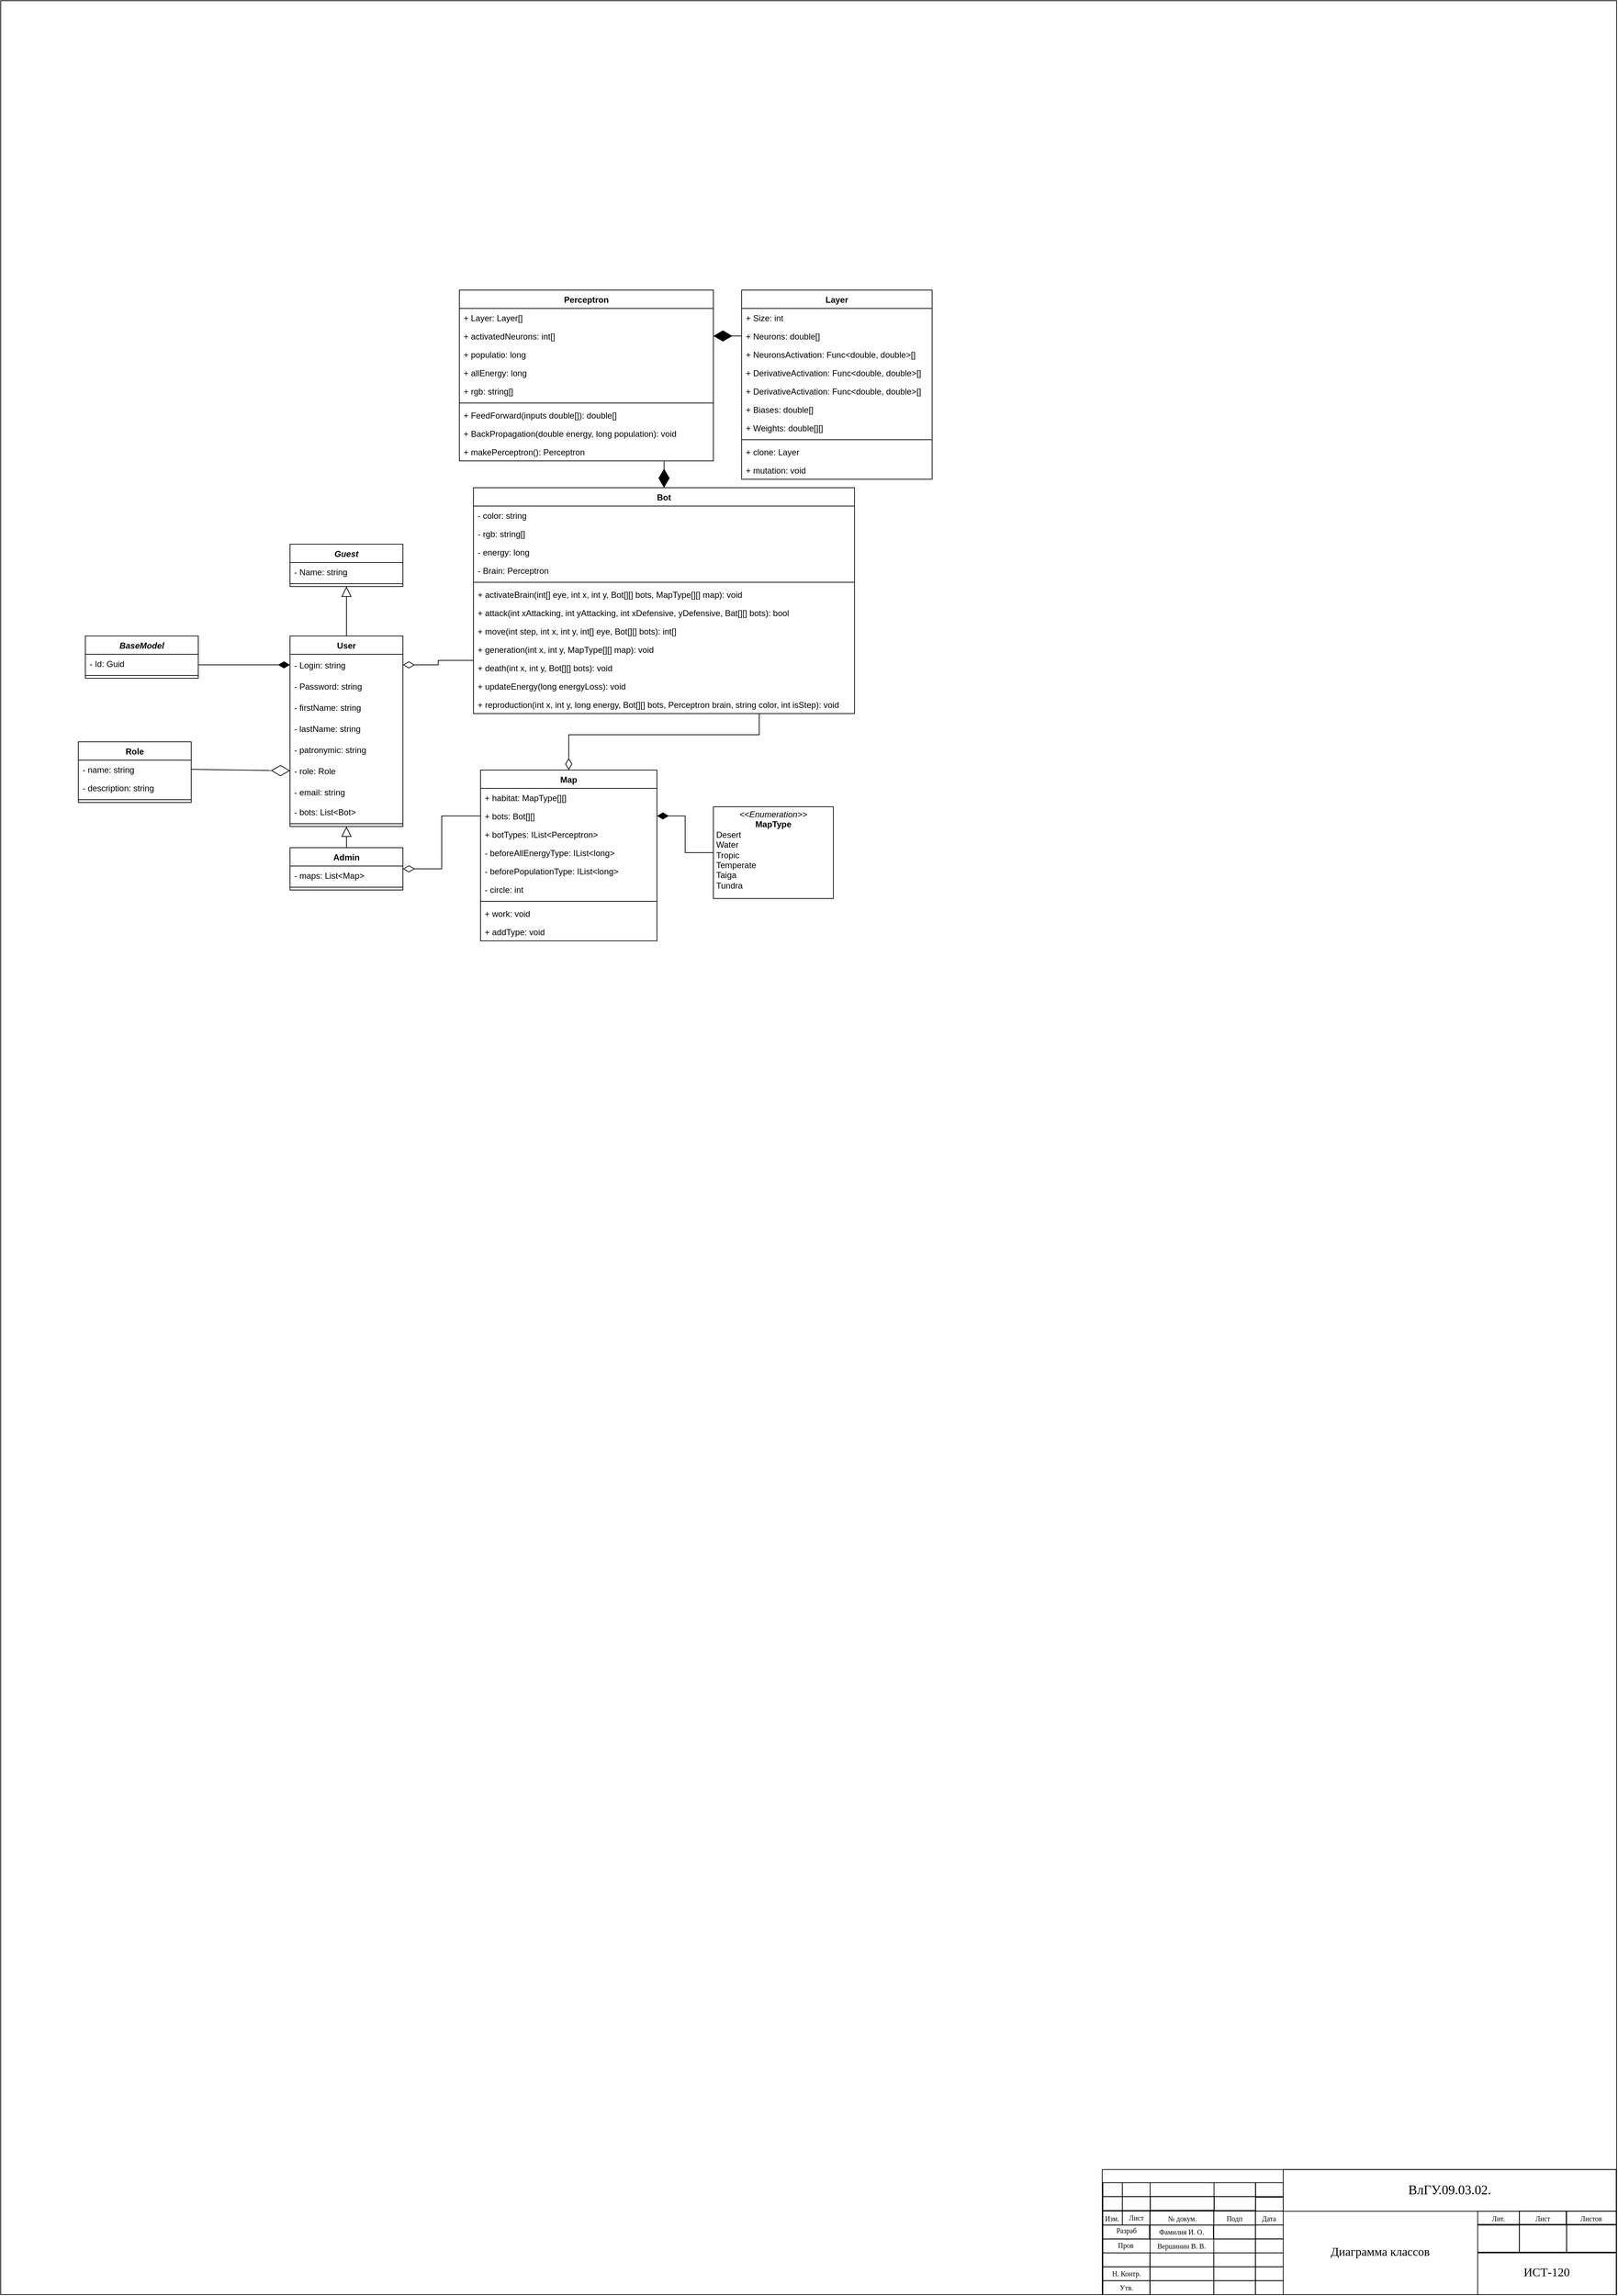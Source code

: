 <mxfile version="20.6.0" type="github">
  <diagram id="C5RBs43oDa-KdzZeNtuy" name="Page-1">
    <mxGraphModel dx="2078" dy="1042" grid="1" gridSize="10" guides="1" tooltips="1" connect="1" arrows="1" fold="1" page="1" pageScale="1" pageWidth="2339" pageHeight="3300" math="0" shadow="0">
      <root>
        <mxCell id="WIyWlLk6GJQsqaUBKTNV-0" />
        <mxCell id="WIyWlLk6GJQsqaUBKTNV-1" parent="WIyWlLk6GJQsqaUBKTNV-0" />
        <mxCell id="TKF7dKA5Q2aCV54tY_aQ-0" value="" style="group;movable=0;resizable=0;rotatable=0;deletable=0;editable=0;connectable=0;" parent="WIyWlLk6GJQsqaUBKTNV-1" vertex="1" connectable="0">
          <mxGeometry x="30" y="20" width="2290.006" height="3250.028" as="geometry" />
        </mxCell>
        <mxCell id="TKF7dKA5Q2aCV54tY_aQ-1" value="" style="rounded=0;whiteSpace=wrap;html=1;fillColor=none;movable=0;resizable=0;rotatable=0;deletable=0;editable=0;connectable=0;" parent="TKF7dKA5Q2aCV54tY_aQ-0" vertex="1">
          <mxGeometry width="2290" height="3250" as="geometry" />
        </mxCell>
        <mxCell id="TKF7dKA5Q2aCV54tY_aQ-2" value="" style="rounded=0;whiteSpace=wrap;html=1;fillColor=none;movable=1;resizable=1;rotatable=1;deletable=1;editable=1;connectable=1;" parent="TKF7dKA5Q2aCV54tY_aQ-0" vertex="1">
          <mxGeometry x="1561.11" y="3072.86" width="728.35" height="177.165" as="geometry" />
        </mxCell>
        <mxCell id="TKF7dKA5Q2aCV54tY_aQ-3" value="" style="rounded=0;whiteSpace=wrap;html=1;fillColor=none;movable=1;resizable=1;rotatable=1;deletable=1;editable=1;connectable=1;" parent="TKF7dKA5Q2aCV54tY_aQ-0" vertex="1">
          <mxGeometry x="1562.01" y="3111.16" width="27.559" height="19.685" as="geometry" />
        </mxCell>
        <mxCell id="TKF7dKA5Q2aCV54tY_aQ-4" value="" style="rounded=0;whiteSpace=wrap;html=1;fillColor=none;movable=1;resizable=1;rotatable=1;deletable=1;editable=1;connectable=1;" parent="TKF7dKA5Q2aCV54tY_aQ-0" vertex="1">
          <mxGeometry x="1562.0" y="3131.67" width="27.559" height="19.685" as="geometry" />
        </mxCell>
        <mxCell id="TKF7dKA5Q2aCV54tY_aQ-5" value="" style="rounded=0;whiteSpace=wrap;html=1;fillColor=none;movable=1;resizable=1;rotatable=1;deletable=1;editable=1;connectable=1;" parent="TKF7dKA5Q2aCV54tY_aQ-0" vertex="1">
          <mxGeometry x="1562.01" y="3091.47" width="27.559" height="19.685" as="geometry" />
        </mxCell>
        <mxCell id="TKF7dKA5Q2aCV54tY_aQ-6" value="" style="rounded=0;whiteSpace=wrap;html=1;fillColor=none;movable=1;resizable=1;rotatable=1;deletable=1;editable=1;connectable=1;" parent="TKF7dKA5Q2aCV54tY_aQ-0" vertex="1">
          <mxGeometry x="1589.57" y="3111.16" width="39.37" height="19.685" as="geometry" />
        </mxCell>
        <mxCell id="TKF7dKA5Q2aCV54tY_aQ-7" value="" style="rounded=0;whiteSpace=wrap;html=1;fillColor=none;movable=1;resizable=1;rotatable=1;deletable=1;editable=1;connectable=1;" parent="TKF7dKA5Q2aCV54tY_aQ-0" vertex="1">
          <mxGeometry x="1589.56" y="3131.67" width="39.37" height="19.685" as="geometry" />
        </mxCell>
        <mxCell id="TKF7dKA5Q2aCV54tY_aQ-8" value="" style="rounded=0;whiteSpace=wrap;html=1;fillColor=none;movable=1;resizable=1;rotatable=1;deletable=1;editable=1;connectable=1;" parent="TKF7dKA5Q2aCV54tY_aQ-0" vertex="1">
          <mxGeometry x="1589.57" y="3091.47" width="39.37" height="19.685" as="geometry" />
        </mxCell>
        <mxCell id="TKF7dKA5Q2aCV54tY_aQ-9" value="" style="rounded=0;whiteSpace=wrap;html=1;fillColor=none;movable=1;resizable=1;rotatable=1;deletable=1;editable=1;connectable=1;" parent="TKF7dKA5Q2aCV54tY_aQ-0" vertex="1">
          <mxGeometry x="1628.94" y="3111.16" width="90.551" height="19.685" as="geometry" />
        </mxCell>
        <mxCell id="TKF7dKA5Q2aCV54tY_aQ-10" value="" style="rounded=0;whiteSpace=wrap;html=1;fillColor=none;movable=1;resizable=1;rotatable=1;deletable=1;editable=1;connectable=1;" parent="TKF7dKA5Q2aCV54tY_aQ-0" vertex="1">
          <mxGeometry x="1629.28" y="3110.94" width="90.551" height="19.685" as="geometry" />
        </mxCell>
        <mxCell id="TKF7dKA5Q2aCV54tY_aQ-11" value="" style="rounded=0;whiteSpace=wrap;html=1;fillColor=none;movable=1;resizable=1;rotatable=1;deletable=1;editable=1;connectable=1;" parent="TKF7dKA5Q2aCV54tY_aQ-0" vertex="1">
          <mxGeometry x="1628.94" y="3091.47" width="90.551" height="19.685" as="geometry" />
        </mxCell>
        <mxCell id="TKF7dKA5Q2aCV54tY_aQ-12" value="" style="rounded=0;whiteSpace=wrap;html=1;fillColor=none;movable=1;resizable=1;rotatable=1;deletable=1;editable=1;connectable=1;" parent="TKF7dKA5Q2aCV54tY_aQ-0" vertex="1">
          <mxGeometry x="1719.49" y="3111.16" width="59.055" height="19.685" as="geometry" />
        </mxCell>
        <mxCell id="TKF7dKA5Q2aCV54tY_aQ-13" value="" style="rounded=0;whiteSpace=wrap;html=1;fillColor=none;movable=1;resizable=1;rotatable=1;deletable=1;editable=1;connectable=1;" parent="TKF7dKA5Q2aCV54tY_aQ-0" vertex="1">
          <mxGeometry x="1719.14" y="3131.67" width="59.055" height="19.685" as="geometry" />
        </mxCell>
        <mxCell id="TKF7dKA5Q2aCV54tY_aQ-14" value="" style="rounded=0;whiteSpace=wrap;html=1;fillColor=none;movable=1;resizable=1;rotatable=1;deletable=1;editable=1;connectable=1;" parent="TKF7dKA5Q2aCV54tY_aQ-0" vertex="1">
          <mxGeometry x="1719.49" y="3091.47" width="59.055" height="19.685" as="geometry" />
        </mxCell>
        <mxCell id="TKF7dKA5Q2aCV54tY_aQ-15" value="" style="rounded=0;whiteSpace=wrap;html=1;fillColor=none;movable=1;resizable=1;rotatable=1;deletable=1;editable=1;connectable=1;" parent="TKF7dKA5Q2aCV54tY_aQ-0" vertex="1">
          <mxGeometry x="1778.21" y="3112" width="39.37" height="19.685" as="geometry" />
        </mxCell>
        <mxCell id="TKF7dKA5Q2aCV54tY_aQ-16" value="" style="rounded=0;whiteSpace=wrap;html=1;fillColor=none;movable=1;resizable=1;rotatable=1;deletable=1;editable=1;connectable=1;" parent="TKF7dKA5Q2aCV54tY_aQ-0" vertex="1">
          <mxGeometry x="1778.2" y="3131.67" width="39.37" height="19.685" as="geometry" />
        </mxCell>
        <mxCell id="TKF7dKA5Q2aCV54tY_aQ-17" value="" style="rounded=0;whiteSpace=wrap;html=1;fillColor=none;movable=1;resizable=1;rotatable=1;deletable=1;editable=1;connectable=1;" parent="TKF7dKA5Q2aCV54tY_aQ-0" vertex="1">
          <mxGeometry x="1778.19" y="3091.47" width="39.37" height="19.685" as="geometry" />
        </mxCell>
        <mxCell id="TKF7dKA5Q2aCV54tY_aQ-18" value="" style="rounded=0;whiteSpace=wrap;html=1;fillColor=none;movable=1;resizable=1;rotatable=1;deletable=1;editable=1;connectable=1;" parent="TKF7dKA5Q2aCV54tY_aQ-0" vertex="1">
          <mxGeometry x="1817.56" y="3072.86" width="472.43" height="59.055" as="geometry" />
        </mxCell>
        <mxCell id="TKF7dKA5Q2aCV54tY_aQ-19" value="Изм." style="text;html=1;strokeColor=none;fillColor=none;align=center;verticalAlign=middle;whiteSpace=wrap;rounded=0;fontFamily=Times New Roman;fontSize=10;movable=1;resizable=1;rotatable=1;deletable=1;editable=1;connectable=1;" parent="TKF7dKA5Q2aCV54tY_aQ-0" vertex="1">
          <mxGeometry x="1561.11" y="3131.66" width="27.559" height="19.685" as="geometry" />
        </mxCell>
        <mxCell id="TKF7dKA5Q2aCV54tY_aQ-20" value="Лист" style="text;html=1;strokeColor=none;fillColor=none;align=center;verticalAlign=middle;whiteSpace=wrap;rounded=0;fontFamily=Times New Roman;fontSize=10;movable=1;resizable=1;rotatable=1;deletable=1;editable=1;connectable=1;" parent="TKF7dKA5Q2aCV54tY_aQ-0" vertex="1">
          <mxGeometry x="1589.91" y="3130.85" width="39.37" height="19.685" as="geometry" />
        </mxCell>
        <mxCell id="TKF7dKA5Q2aCV54tY_aQ-21" value="№ докум." style="text;html=1;strokeColor=none;fillColor=none;align=center;verticalAlign=middle;whiteSpace=wrap;rounded=0;fontFamily=Times New Roman;fontSize=10;movable=1;resizable=1;rotatable=1;deletable=1;editable=1;connectable=1;" parent="TKF7dKA5Q2aCV54tY_aQ-0" vertex="1">
          <mxGeometry x="1629.28" y="3131.66" width="90.551" height="19.68" as="geometry" />
        </mxCell>
        <mxCell id="TKF7dKA5Q2aCV54tY_aQ-22" value="Подп" style="text;html=1;strokeColor=none;fillColor=none;align=center;verticalAlign=middle;whiteSpace=wrap;rounded=0;fontFamily=Times New Roman;fontSize=10;movable=1;resizable=1;rotatable=1;deletable=1;editable=1;connectable=1;" parent="TKF7dKA5Q2aCV54tY_aQ-0" vertex="1">
          <mxGeometry x="1718.59" y="3131.93" width="59.055" height="19.68" as="geometry" />
        </mxCell>
        <mxCell id="TKF7dKA5Q2aCV54tY_aQ-23" value="Дата" style="text;html=1;strokeColor=none;fillColor=none;align=center;verticalAlign=middle;whiteSpace=wrap;rounded=0;fontFamily=Times New Roman;fontSize=10;movable=1;resizable=1;rotatable=1;deletable=1;editable=1;connectable=1;" parent="TKF7dKA5Q2aCV54tY_aQ-0" vertex="1">
          <mxGeometry x="1778.19" y="3131.93" width="39.37" height="19.685" as="geometry" />
        </mxCell>
        <mxCell id="TKF7dKA5Q2aCV54tY_aQ-24" value="" style="rounded=0;whiteSpace=wrap;html=1;fillColor=none;movable=1;resizable=1;rotatable=1;deletable=1;editable=1;connectable=1;" parent="TKF7dKA5Q2aCV54tY_aQ-0" vertex="1">
          <mxGeometry x="1562" y="3151.6" width="66.929" height="19.68" as="geometry" />
        </mxCell>
        <mxCell id="TKF7dKA5Q2aCV54tY_aQ-25" value="" style="rounded=0;whiteSpace=wrap;html=1;fillColor=none;movable=1;resizable=1;rotatable=1;deletable=1;editable=1;connectable=1;" parent="TKF7dKA5Q2aCV54tY_aQ-0" vertex="1">
          <mxGeometry x="1562" y="3171.28" width="66.929" height="19.68" as="geometry" />
        </mxCell>
        <mxCell id="TKF7dKA5Q2aCV54tY_aQ-26" value="" style="rounded=0;whiteSpace=wrap;html=1;fillColor=none;movable=1;resizable=1;rotatable=1;deletable=1;editable=1;connectable=1;" parent="TKF7dKA5Q2aCV54tY_aQ-0" vertex="1">
          <mxGeometry x="1562" y="3190.96" width="66.929" height="19.68" as="geometry" />
        </mxCell>
        <mxCell id="TKF7dKA5Q2aCV54tY_aQ-27" value="" style="rounded=0;whiteSpace=wrap;html=1;fillColor=none;movable=1;resizable=1;rotatable=1;deletable=1;editable=1;connectable=1;" parent="TKF7dKA5Q2aCV54tY_aQ-0" vertex="1">
          <mxGeometry x="1562" y="3210.64" width="66.929" height="19.68" as="geometry" />
        </mxCell>
        <mxCell id="TKF7dKA5Q2aCV54tY_aQ-28" value="" style="rounded=0;whiteSpace=wrap;html=1;fillColor=none;movable=1;resizable=1;rotatable=1;deletable=1;editable=1;connectable=1;" parent="TKF7dKA5Q2aCV54tY_aQ-0" vertex="1">
          <mxGeometry x="1562" y="3230.32" width="66.929" height="19.68" as="geometry" />
        </mxCell>
        <mxCell id="TKF7dKA5Q2aCV54tY_aQ-29" value="" style="rounded=0;whiteSpace=wrap;html=1;fillColor=none;movable=1;resizable=1;rotatable=1;deletable=1;editable=1;connectable=1;" parent="TKF7dKA5Q2aCV54tY_aQ-0" vertex="1">
          <mxGeometry x="1628.6" y="3131.67" width="90.551" height="19.68" as="geometry" />
        </mxCell>
        <mxCell id="TKF7dKA5Q2aCV54tY_aQ-30" value="" style="rounded=0;whiteSpace=wrap;html=1;fillColor=none;movable=1;resizable=1;rotatable=1;deletable=1;editable=1;connectable=1;" parent="TKF7dKA5Q2aCV54tY_aQ-0" vertex="1">
          <mxGeometry x="1628.59" y="3190.96" width="90.551" height="19.68" as="geometry" />
        </mxCell>
        <mxCell id="TKF7dKA5Q2aCV54tY_aQ-31" value="" style="rounded=0;whiteSpace=wrap;html=1;fillColor=none;movable=1;resizable=1;rotatable=1;deletable=1;editable=1;connectable=1;" parent="TKF7dKA5Q2aCV54tY_aQ-0" vertex="1">
          <mxGeometry x="1628.59" y="3210.64" width="90.551" height="19.68" as="geometry" />
        </mxCell>
        <mxCell id="TKF7dKA5Q2aCV54tY_aQ-32" value="" style="rounded=0;whiteSpace=wrap;html=1;fillColor=none;movable=1;resizable=1;rotatable=1;deletable=1;editable=1;connectable=1;" parent="TKF7dKA5Q2aCV54tY_aQ-0" vertex="1">
          <mxGeometry x="1628.59" y="3230.32" width="90.551" height="19.68" as="geometry" />
        </mxCell>
        <mxCell id="TKF7dKA5Q2aCV54tY_aQ-33" value="" style="rounded=0;whiteSpace=wrap;html=1;fillColor=none;movable=1;resizable=1;rotatable=1;deletable=1;editable=1;connectable=1;" parent="TKF7dKA5Q2aCV54tY_aQ-0" vertex="1">
          <mxGeometry x="1719.15" y="3151.61" width="59.055" height="19.68" as="geometry" />
        </mxCell>
        <mxCell id="TKF7dKA5Q2aCV54tY_aQ-34" value="" style="rounded=0;whiteSpace=wrap;html=1;fillColor=none;movable=1;resizable=1;rotatable=1;deletable=1;editable=1;connectable=1;" parent="TKF7dKA5Q2aCV54tY_aQ-0" vertex="1">
          <mxGeometry x="1719.14" y="3171.28" width="59.055" height="19.68" as="geometry" />
        </mxCell>
        <mxCell id="TKF7dKA5Q2aCV54tY_aQ-35" value="" style="rounded=0;whiteSpace=wrap;html=1;fillColor=none;movable=1;resizable=1;rotatable=1;deletable=1;editable=1;connectable=1;" parent="TKF7dKA5Q2aCV54tY_aQ-0" vertex="1">
          <mxGeometry x="1719.14" y="3190.96" width="59.055" height="19.68" as="geometry" />
        </mxCell>
        <mxCell id="TKF7dKA5Q2aCV54tY_aQ-36" value="" style="rounded=0;whiteSpace=wrap;html=1;fillColor=none;movable=1;resizable=1;rotatable=1;deletable=1;editable=1;connectable=1;" parent="TKF7dKA5Q2aCV54tY_aQ-0" vertex="1">
          <mxGeometry x="1719.14" y="3210.64" width="59.055" height="19.68" as="geometry" />
        </mxCell>
        <mxCell id="TKF7dKA5Q2aCV54tY_aQ-37" value="" style="rounded=0;whiteSpace=wrap;html=1;fillColor=none;movable=1;resizable=1;rotatable=1;deletable=1;editable=1;connectable=1;" parent="TKF7dKA5Q2aCV54tY_aQ-0" vertex="1">
          <mxGeometry x="1719.14" y="3230.32" width="59.055" height="19.68" as="geometry" />
        </mxCell>
        <mxCell id="TKF7dKA5Q2aCV54tY_aQ-38" value="" style="rounded=0;whiteSpace=wrap;html=1;fillColor=none;movable=1;resizable=1;rotatable=1;deletable=1;editable=1;connectable=1;" parent="TKF7dKA5Q2aCV54tY_aQ-0" vertex="1">
          <mxGeometry x="1778.19" y="3151.35" width="39.37" height="19.68" as="geometry" />
        </mxCell>
        <mxCell id="TKF7dKA5Q2aCV54tY_aQ-39" value="" style="rounded=0;whiteSpace=wrap;html=1;fillColor=none;movable=1;resizable=1;rotatable=1;deletable=1;editable=1;connectable=1;" parent="TKF7dKA5Q2aCV54tY_aQ-0" vertex="1">
          <mxGeometry x="1778.2" y="3171.28" width="39.37" height="19.68" as="geometry" />
        </mxCell>
        <mxCell id="TKF7dKA5Q2aCV54tY_aQ-40" value="" style="rounded=0;whiteSpace=wrap;html=1;fillColor=none;movable=1;resizable=1;rotatable=1;deletable=1;editable=1;connectable=1;" parent="TKF7dKA5Q2aCV54tY_aQ-0" vertex="1">
          <mxGeometry x="1778.2" y="3190.96" width="39.37" height="19.68" as="geometry" />
        </mxCell>
        <mxCell id="TKF7dKA5Q2aCV54tY_aQ-41" value="" style="rounded=0;whiteSpace=wrap;html=1;fillColor=none;movable=1;resizable=1;rotatable=1;deletable=1;editable=1;connectable=1;" parent="TKF7dKA5Q2aCV54tY_aQ-0" vertex="1">
          <mxGeometry x="1778.2" y="3210.64" width="39.37" height="19.68" as="geometry" />
        </mxCell>
        <mxCell id="TKF7dKA5Q2aCV54tY_aQ-42" value="" style="rounded=0;whiteSpace=wrap;html=1;fillColor=none;movable=1;resizable=1;rotatable=1;deletable=1;editable=1;connectable=1;" parent="TKF7dKA5Q2aCV54tY_aQ-0" vertex="1">
          <mxGeometry x="1778.2" y="3230.32" width="39.37" height="19.68" as="geometry" />
        </mxCell>
        <mxCell id="TKF7dKA5Q2aCV54tY_aQ-43" value="" style="rounded=0;whiteSpace=wrap;html=1;fontFamily=Times New Roman;fontSize=10;fillColor=none;movable=1;resizable=1;rotatable=1;deletable=1;editable=1;connectable=1;" parent="TKF7dKA5Q2aCV54tY_aQ-0" vertex="1">
          <mxGeometry x="2218.59" y="3131.68" width="70.866" height="19.685" as="geometry" />
        </mxCell>
        <mxCell id="TKF7dKA5Q2aCV54tY_aQ-44" value="" style="rounded=0;whiteSpace=wrap;html=1;fontFamily=Times New Roman;fontSize=10;fillColor=none;movable=1;resizable=1;rotatable=1;deletable=1;editable=1;connectable=1;" parent="TKF7dKA5Q2aCV54tY_aQ-0" vertex="1">
          <mxGeometry x="2219.14" y="3150.53" width="70.866" height="39.37" as="geometry" />
        </mxCell>
        <mxCell id="TKF7dKA5Q2aCV54tY_aQ-45" value="" style="rounded=0;whiteSpace=wrap;html=1;fontFamily=Times New Roman;fontSize=10;fillColor=none;movable=1;resizable=1;rotatable=1;deletable=1;editable=1;connectable=1;" parent="TKF7dKA5Q2aCV54tY_aQ-0" vertex="1">
          <mxGeometry x="2152.23" y="3131.68" width="66.929" height="19.685" as="geometry" />
        </mxCell>
        <mxCell id="TKF7dKA5Q2aCV54tY_aQ-46" value="" style="rounded=0;whiteSpace=wrap;html=1;fontFamily=Times New Roman;fontSize=10;fillColor=none;movable=1;resizable=1;rotatable=1;deletable=1;editable=1;connectable=1;" parent="TKF7dKA5Q2aCV54tY_aQ-0" vertex="1">
          <mxGeometry x="2152.21" y="3150.53" width="66.929" height="39.37" as="geometry" />
        </mxCell>
        <mxCell id="TKF7dKA5Q2aCV54tY_aQ-47" value="" style="rounded=0;whiteSpace=wrap;html=1;fontFamily=Times New Roman;fontSize=10;fillColor=none;movable=1;resizable=1;rotatable=1;deletable=1;editable=1;connectable=1;" parent="TKF7dKA5Q2aCV54tY_aQ-0" vertex="1">
          <mxGeometry x="2093.18" y="3131.92" width="59.055" height="19.685" as="geometry" />
        </mxCell>
        <mxCell id="TKF7dKA5Q2aCV54tY_aQ-48" value="" style="rounded=0;whiteSpace=wrap;html=1;fontFamily=Times New Roman;fontSize=10;fillColor=none;movable=1;resizable=1;rotatable=1;deletable=1;editable=1;connectable=1;" parent="TKF7dKA5Q2aCV54tY_aQ-0" vertex="1">
          <mxGeometry x="2093.16" y="3150.53" width="59.05" height="39.37" as="geometry" />
        </mxCell>
        <mxCell id="TKF7dKA5Q2aCV54tY_aQ-49" value="" style="rounded=0;whiteSpace=wrap;html=1;fontFamily=Times New Roman;fontSize=10;fillColor=none;movable=1;resizable=1;rotatable=1;deletable=1;editable=1;connectable=1;" parent="TKF7dKA5Q2aCV54tY_aQ-0" vertex="1">
          <mxGeometry x="2093.14" y="3190.97" width="196.85" height="59.055" as="geometry" />
        </mxCell>
        <mxCell id="TKF7dKA5Q2aCV54tY_aQ-50" value="Разраб" style="text;html=1;strokeColor=none;fillColor=none;align=center;verticalAlign=middle;whiteSpace=wrap;rounded=0;fontFamily=Times New Roman;fontSize=10;movable=1;resizable=1;rotatable=1;deletable=1;editable=1;connectable=1;" parent="TKF7dKA5Q2aCV54tY_aQ-0" vertex="1">
          <mxGeometry x="1562.35" y="3149.47" width="66.929" height="19.68" as="geometry" />
        </mxCell>
        <mxCell id="TKF7dKA5Q2aCV54tY_aQ-51" value="Пров" style="text;html=1;strokeColor=none;fillColor=none;align=center;verticalAlign=middle;whiteSpace=wrap;rounded=0;fontFamily=Times New Roman;fontSize=10;movable=1;resizable=1;rotatable=1;deletable=1;editable=1;connectable=1;" parent="TKF7dKA5Q2aCV54tY_aQ-0" vertex="1">
          <mxGeometry x="1561.107" y="3170.217" width="66.929" height="19.68" as="geometry" />
        </mxCell>
        <mxCell id="TKF7dKA5Q2aCV54tY_aQ-52" value="Н. Контр." style="text;html=1;strokeColor=none;fillColor=none;align=center;verticalAlign=middle;whiteSpace=wrap;rounded=0;fontFamily=Times New Roman;fontSize=10;movable=1;resizable=1;rotatable=1;deletable=1;editable=1;connectable=1;" parent="TKF7dKA5Q2aCV54tY_aQ-0" vertex="1">
          <mxGeometry x="1562.001" y="3210.641" width="66.929" height="19.68" as="geometry" />
        </mxCell>
        <mxCell id="TKF7dKA5Q2aCV54tY_aQ-53" value="Утв." style="text;html=1;strokeColor=none;fillColor=none;align=center;verticalAlign=middle;whiteSpace=wrap;rounded=0;fontFamily=Times New Roman;fontSize=10;movable=1;resizable=1;rotatable=1;deletable=1;editable=1;connectable=1;" parent="TKF7dKA5Q2aCV54tY_aQ-0" vertex="1">
          <mxGeometry x="1562.008" y="3230.348" width="66.929" height="19.68" as="geometry" />
        </mxCell>
        <mxCell id="TKF7dKA5Q2aCV54tY_aQ-54" value="Лит." style="text;html=1;strokeColor=none;fillColor=none;align=center;verticalAlign=middle;whiteSpace=wrap;rounded=0;fontFamily=Times New Roman;fontSize=10;movable=1;resizable=1;rotatable=1;deletable=1;editable=1;connectable=1;" parent="TKF7dKA5Q2aCV54tY_aQ-0" vertex="1">
          <mxGeometry x="2093.18" y="3131.93" width="59.055" height="19.68" as="geometry" />
        </mxCell>
        <mxCell id="TKF7dKA5Q2aCV54tY_aQ-55" value="Лист" style="text;html=1;strokeColor=none;fillColor=none;align=center;verticalAlign=middle;whiteSpace=wrap;rounded=0;fontFamily=Times New Roman;fontSize=10;movable=1;resizable=1;rotatable=1;deletable=1;editable=1;connectable=1;" parent="TKF7dKA5Q2aCV54tY_aQ-0" vertex="1">
          <mxGeometry x="2152.232" y="3131.682" width="66.929" height="19.68" as="geometry" />
        </mxCell>
        <mxCell id="TKF7dKA5Q2aCV54tY_aQ-56" value="Листов" style="text;html=1;strokeColor=none;fillColor=none;align=center;verticalAlign=middle;whiteSpace=wrap;rounded=0;fontFamily=Times New Roman;fontSize=10;movable=1;resizable=1;rotatable=1;deletable=1;editable=1;connectable=1;" parent="TKF7dKA5Q2aCV54tY_aQ-0" vertex="1">
          <mxGeometry x="2219.16" y="3131.68" width="69.75" height="19.68" as="geometry" />
        </mxCell>
        <mxCell id="TKF7dKA5Q2aCV54tY_aQ-57" value="" style="rounded=0;whiteSpace=wrap;html=1;fillColor=none;movable=1;resizable=1;rotatable=1;deletable=1;editable=1;connectable=1;" parent="TKF7dKA5Q2aCV54tY_aQ-0" vertex="1">
          <mxGeometry x="1628.04" y="3151.61" width="90.551" height="19.685" as="geometry" />
        </mxCell>
        <mxCell id="TKF7dKA5Q2aCV54tY_aQ-58" value="Вершинин В. В." style="text;html=1;strokeColor=none;fillColor=none;align=center;verticalAlign=middle;whiteSpace=wrap;rounded=0;fontFamily=Times New Roman;fontSize=10;movable=1;resizable=1;rotatable=1;deletable=1;editable=1;connectable=1;" parent="TKF7dKA5Q2aCV54tY_aQ-0" vertex="1">
          <mxGeometry x="1629.28" y="3171.03" width="88.74" height="19.68" as="geometry" />
        </mxCell>
        <mxCell id="TKF7dKA5Q2aCV54tY_aQ-59" value="Фамилия И. О." style="text;html=1;strokeColor=none;fillColor=none;align=center;verticalAlign=middle;whiteSpace=wrap;rounded=0;fontFamily=Times New Roman;fontSize=10;movable=1;resizable=1;rotatable=1;deletable=1;editable=1;connectable=1;" parent="TKF7dKA5Q2aCV54tY_aQ-0" vertex="1">
          <mxGeometry x="1628.597" y="3151.337" width="88.74" height="19.68" as="geometry" />
        </mxCell>
        <mxCell id="TKF7dKA5Q2aCV54tY_aQ-60" value="&lt;span style=&quot;font-size: 14.0pt ; line-height: 150% ; font-family: &amp;quot;times new roman&amp;quot; , serif&quot;&gt;ВлГУ.09.03.02.&lt;/span&gt;" style="text;html=1;strokeColor=none;fillColor=none;align=center;verticalAlign=middle;whiteSpace=wrap;rounded=0;fontFamily=Times New Roman;fontSize=10;movable=1;resizable=1;rotatable=1;deletable=1;editable=1;connectable=1;" parent="TKF7dKA5Q2aCV54tY_aQ-0" vertex="1">
          <mxGeometry x="1817.56" y="3072.86" width="471.33" height="56.74" as="geometry" />
        </mxCell>
        <mxCell id="TKF7dKA5Q2aCV54tY_aQ-61" value="&lt;font style=&quot;font-size: 17px;&quot;&gt;ИСТ-120&lt;/font&gt;" style="text;html=1;strokeColor=none;fillColor=none;align=center;verticalAlign=middle;whiteSpace=wrap;rounded=0;fontFamily=Times New Roman;fontSize=10;movable=1;resizable=1;rotatable=1;deletable=1;editable=1;connectable=1;" parent="TKF7dKA5Q2aCV54tY_aQ-0" vertex="1">
          <mxGeometry x="2093.18" y="3189.9" width="195.71" height="57.81" as="geometry" />
        </mxCell>
        <mxCell id="TKF7dKA5Q2aCV54tY_aQ-62" value="&lt;font style=&quot;font-size: 17px&quot;&gt;Диаграмма классов&lt;br&gt;&lt;/font&gt;" style="text;html=1;strokeColor=none;fillColor=none;align=center;verticalAlign=middle;whiteSpace=wrap;rounded=0;fontFamily=Times New Roman;fontSize=10;movable=1;resizable=1;rotatable=1;deletable=1;editable=1;connectable=1;" parent="TKF7dKA5Q2aCV54tY_aQ-0" vertex="1">
          <mxGeometry x="1817.58" y="3131.93" width="274.46" height="116.09" as="geometry" />
        </mxCell>
        <mxCell id="j6F3KSqjQ4Auw0hY_51Z-14" value="Admin" style="swimlane;fontStyle=1;align=center;verticalAlign=top;childLayout=stackLayout;horizontal=1;startSize=26;horizontalStack=0;resizeParent=1;resizeParentMax=0;resizeLast=0;collapsible=1;marginBottom=0;" parent="TKF7dKA5Q2aCV54tY_aQ-0" vertex="1">
          <mxGeometry x="410" y="1200" width="160" height="60" as="geometry">
            <mxRectangle x="402" y="120" width="100" height="30" as="alternateBounds" />
          </mxGeometry>
        </mxCell>
        <mxCell id="j6F3KSqjQ4Auw0hY_51Z-15" value="- maps: List&lt;Map&gt;" style="text;strokeColor=none;fillColor=none;align=left;verticalAlign=top;spacingLeft=4;spacingRight=4;overflow=hidden;rotatable=0;points=[[0,0.5],[1,0.5]];portConstraint=eastwest;" parent="j6F3KSqjQ4Auw0hY_51Z-14" vertex="1">
          <mxGeometry y="26" width="160" height="26" as="geometry" />
        </mxCell>
        <mxCell id="j6F3KSqjQ4Auw0hY_51Z-16" value="" style="line;strokeWidth=1;fillColor=none;align=left;verticalAlign=middle;spacingTop=-1;spacingLeft=3;spacingRight=3;rotatable=0;labelPosition=right;points=[];portConstraint=eastwest;strokeColor=inherit;" parent="j6F3KSqjQ4Auw0hY_51Z-14" vertex="1">
          <mxGeometry y="52" width="160" height="8" as="geometry" />
        </mxCell>
        <mxCell id="j6F3KSqjQ4Auw0hY_51Z-4" value="User" style="swimlane;fontStyle=1;align=center;verticalAlign=top;childLayout=stackLayout;horizontal=1;startSize=26;horizontalStack=0;resizeParent=1;resizeParentMax=0;resizeLast=0;collapsible=1;marginBottom=0;" parent="TKF7dKA5Q2aCV54tY_aQ-0" vertex="1">
          <mxGeometry x="410" y="900" width="160" height="270" as="geometry">
            <mxRectangle x="50" y="130" width="70" height="30" as="alternateBounds" />
          </mxGeometry>
        </mxCell>
        <mxCell id="F6LW-deDjuDnoKEExlji-11" value="- Login: string" style="text;strokeColor=none;fillColor=none;align=left;verticalAlign=middle;spacingLeft=4;spacingRight=4;overflow=hidden;points=[[0,0.5],[1,0.5]];portConstraint=eastwest;rotatable=0;" parent="j6F3KSqjQ4Auw0hY_51Z-4" vertex="1">
          <mxGeometry y="26" width="160" height="30" as="geometry" />
        </mxCell>
        <mxCell id="F6LW-deDjuDnoKEExlji-305" value="- Password: string" style="text;strokeColor=none;fillColor=none;align=left;verticalAlign=middle;spacingLeft=4;spacingRight=4;overflow=hidden;points=[[0,0.5],[1,0.5]];portConstraint=eastwest;rotatable=0;" parent="j6F3KSqjQ4Auw0hY_51Z-4" vertex="1">
          <mxGeometry y="56" width="160" height="30" as="geometry" />
        </mxCell>
        <mxCell id="szGEq1CL212N2JRMrkvi-5" value="- firstName: string" style="text;strokeColor=none;fillColor=none;align=left;verticalAlign=middle;spacingLeft=4;spacingRight=4;overflow=hidden;points=[[0,0.5],[1,0.5]];portConstraint=eastwest;rotatable=0;" vertex="1" parent="j6F3KSqjQ4Auw0hY_51Z-4">
          <mxGeometry y="86" width="160" height="30" as="geometry" />
        </mxCell>
        <mxCell id="szGEq1CL212N2JRMrkvi-4" value="- lastName: string" style="text;strokeColor=none;fillColor=none;align=left;verticalAlign=middle;spacingLeft=4;spacingRight=4;overflow=hidden;points=[[0,0.5],[1,0.5]];portConstraint=eastwest;rotatable=0;" vertex="1" parent="j6F3KSqjQ4Auw0hY_51Z-4">
          <mxGeometry y="116" width="160" height="30" as="geometry" />
        </mxCell>
        <mxCell id="F6LW-deDjuDnoKEExlji-306" value="- patronymic: string" style="text;strokeColor=none;fillColor=none;align=left;verticalAlign=middle;spacingLeft=4;spacingRight=4;overflow=hidden;points=[[0,0.5],[1,0.5]];portConstraint=eastwest;rotatable=0;" parent="j6F3KSqjQ4Auw0hY_51Z-4" vertex="1">
          <mxGeometry y="146" width="160" height="30" as="geometry" />
        </mxCell>
        <mxCell id="F6LW-deDjuDnoKEExlji-307" value="- role: Role" style="text;strokeColor=none;fillColor=none;align=left;verticalAlign=middle;spacingLeft=4;spacingRight=4;overflow=hidden;points=[[0,0.5],[1,0.5]];portConstraint=eastwest;rotatable=0;" parent="j6F3KSqjQ4Auw0hY_51Z-4" vertex="1">
          <mxGeometry y="176" width="160" height="30" as="geometry" />
        </mxCell>
        <mxCell id="F6LW-deDjuDnoKEExlji-308" value="- email: string" style="text;strokeColor=none;fillColor=none;align=left;verticalAlign=middle;spacingLeft=4;spacingRight=4;overflow=hidden;points=[[0,0.5],[1,0.5]];portConstraint=eastwest;rotatable=0;" parent="j6F3KSqjQ4Auw0hY_51Z-4" vertex="1">
          <mxGeometry y="206" width="160" height="30" as="geometry" />
        </mxCell>
        <mxCell id="j6F3KSqjQ4Auw0hY_51Z-9" value="- bots: List&lt;Bot&gt;" style="text;strokeColor=none;fillColor=none;align=left;verticalAlign=top;spacingLeft=4;spacingRight=4;overflow=hidden;rotatable=0;points=[[0,0.5],[1,0.5]];portConstraint=eastwest;" parent="j6F3KSqjQ4Auw0hY_51Z-4" vertex="1">
          <mxGeometry y="236" width="160" height="26" as="geometry" />
        </mxCell>
        <mxCell id="j6F3KSqjQ4Auw0hY_51Z-6" value="" style="line;strokeWidth=1;fillColor=none;align=left;verticalAlign=middle;spacingTop=-1;spacingLeft=3;spacingRight=3;rotatable=0;labelPosition=right;points=[];portConstraint=eastwest;strokeColor=inherit;" parent="j6F3KSqjQ4Auw0hY_51Z-4" vertex="1">
          <mxGeometry y="262" width="160" height="8" as="geometry" />
        </mxCell>
        <mxCell id="j6F3KSqjQ4Auw0hY_51Z-34" value="" style="endArrow=block;endFill=0;endSize=12;html=1;rounded=0;exitX=0.5;exitY=0;exitDx=0;exitDy=0;entryX=0.5;entryY=1;entryDx=0;entryDy=0;" parent="TKF7dKA5Q2aCV54tY_aQ-0" source="j6F3KSqjQ4Auw0hY_51Z-14" target="j6F3KSqjQ4Auw0hY_51Z-4" edge="1">
          <mxGeometry width="160" relative="1" as="geometry">
            <mxPoint x="400" y="1080" as="sourcePoint" />
            <mxPoint x="310" y="980" as="targetPoint" />
          </mxGeometry>
        </mxCell>
        <mxCell id="F6LW-deDjuDnoKEExlji-313" value="Role" style="swimlane;fontStyle=1;align=center;verticalAlign=top;childLayout=stackLayout;horizontal=1;startSize=26;horizontalStack=0;resizeParent=1;resizeParentMax=0;resizeLast=0;collapsible=1;marginBottom=0;" parent="TKF7dKA5Q2aCV54tY_aQ-0" vertex="1">
          <mxGeometry x="110" y="1050" width="160" height="86" as="geometry">
            <mxRectangle x="50" y="300" width="60" height="30" as="alternateBounds" />
          </mxGeometry>
        </mxCell>
        <mxCell id="F6LW-deDjuDnoKEExlji-314" value="- name: string" style="text;strokeColor=none;fillColor=none;align=left;verticalAlign=top;spacingLeft=4;spacingRight=4;overflow=hidden;rotatable=0;points=[[0,0.5],[1,0.5]];portConstraint=eastwest;" parent="F6LW-deDjuDnoKEExlji-313" vertex="1">
          <mxGeometry y="26" width="160" height="26" as="geometry" />
        </mxCell>
        <mxCell id="F6LW-deDjuDnoKEExlji-315" value="- description: string" style="text;strokeColor=none;fillColor=none;align=left;verticalAlign=top;spacingLeft=4;spacingRight=4;overflow=hidden;rotatable=0;points=[[0,0.5],[1,0.5]];portConstraint=eastwest;" parent="F6LW-deDjuDnoKEExlji-313" vertex="1">
          <mxGeometry y="52" width="160" height="26" as="geometry" />
        </mxCell>
        <mxCell id="F6LW-deDjuDnoKEExlji-316" value="" style="line;strokeWidth=1;fillColor=none;align=left;verticalAlign=middle;spacingTop=-1;spacingLeft=3;spacingRight=3;rotatable=0;labelPosition=right;points=[];portConstraint=eastwest;strokeColor=inherit;" parent="F6LW-deDjuDnoKEExlji-313" vertex="1">
          <mxGeometry y="78" width="160" height="8" as="geometry" />
        </mxCell>
        <mxCell id="F6LW-deDjuDnoKEExlji-318" value="" style="endArrow=diamondThin;endFill=0;endSize=24;html=1;rounded=0;entryX=0;entryY=0.5;entryDx=0;entryDy=0;exitX=1;exitY=0.5;exitDx=0;exitDy=0;" parent="TKF7dKA5Q2aCV54tY_aQ-0" source="F6LW-deDjuDnoKEExlji-314" target="F6LW-deDjuDnoKEExlji-307" edge="1">
          <mxGeometry width="160" relative="1" as="geometry">
            <mxPoint x="578.03" y="1371.685" as="sourcePoint" />
            <mxPoint x="81.97" y="1269.995" as="targetPoint" />
            <Array as="points" />
          </mxGeometry>
        </mxCell>
        <mxCell id="gViToysi0TNXoN4Ytwfg-5" value="&lt;p style=&quot;margin:0px;margin-top:4px;text-align:center;&quot;&gt;&lt;i&gt;&amp;lt;&amp;lt;Enumeration&amp;gt;&amp;gt;&lt;/i&gt;&lt;br&gt;&lt;b&gt;MapType&lt;/b&gt;&lt;/p&gt;&lt;p style=&quot;margin:0px;margin-left:4px;&quot;&gt;Desert&lt;/p&gt;&lt;p style=&quot;margin:0px;margin-left:4px;&quot;&gt;Water&lt;/p&gt;&lt;p style=&quot;margin:0px;margin-left:4px;&quot;&gt;Tropic&lt;/p&gt;&lt;p style=&quot;margin:0px;margin-left:4px;&quot;&gt;Temperate&lt;br&gt;&lt;/p&gt;&lt;p style=&quot;margin:0px;margin-left:4px;&quot;&gt;Taiga&lt;/p&gt;&lt;p style=&quot;margin:0px;margin-left:4px;&quot;&gt;Tundra&lt;/p&gt;" style="verticalAlign=top;align=left;overflow=fill;fontSize=12;fontFamily=Helvetica;html=1;" parent="TKF7dKA5Q2aCV54tY_aQ-0" vertex="1">
          <mxGeometry x="1010" y="1142" width="170" height="130" as="geometry" />
        </mxCell>
        <mxCell id="j6F3KSqjQ4Auw0hY_51Z-22" value="Map" style="swimlane;fontStyle=1;align=center;verticalAlign=top;childLayout=stackLayout;horizontal=1;startSize=26;horizontalStack=0;resizeParent=1;resizeParentMax=0;resizeLast=0;collapsible=1;marginBottom=0;" parent="TKF7dKA5Q2aCV54tY_aQ-0" vertex="1">
          <mxGeometry x="680" y="1090" width="250" height="242" as="geometry">
            <mxRectangle x="50" y="300" width="60" height="30" as="alternateBounds" />
          </mxGeometry>
        </mxCell>
        <mxCell id="j6F3KSqjQ4Auw0hY_51Z-23" value="+ habitat: MapType[][]" style="text;strokeColor=none;fillColor=none;align=left;verticalAlign=top;spacingLeft=4;spacingRight=4;overflow=hidden;rotatable=0;points=[[0,0.5],[1,0.5]];portConstraint=eastwest;" parent="j6F3KSqjQ4Auw0hY_51Z-22" vertex="1">
          <mxGeometry y="26" width="250" height="26" as="geometry" />
        </mxCell>
        <mxCell id="gViToysi0TNXoN4Ytwfg-6" value="+ bots: Bot[][]" style="text;strokeColor=none;fillColor=none;align=left;verticalAlign=top;spacingLeft=4;spacingRight=4;overflow=hidden;rotatable=0;points=[[0,0.5],[1,0.5]];portConstraint=eastwest;" parent="j6F3KSqjQ4Auw0hY_51Z-22" vertex="1">
          <mxGeometry y="52" width="250" height="26" as="geometry" />
        </mxCell>
        <mxCell id="szGEq1CL212N2JRMrkvi-27" value="+ botTypes: IList&lt;Perceptron&gt;" style="text;strokeColor=none;fillColor=none;align=left;verticalAlign=top;spacingLeft=4;spacingRight=4;overflow=hidden;rotatable=0;points=[[0,0.5],[1,0.5]];portConstraint=eastwest;" vertex="1" parent="j6F3KSqjQ4Auw0hY_51Z-22">
          <mxGeometry y="78" width="250" height="26" as="geometry" />
        </mxCell>
        <mxCell id="szGEq1CL212N2JRMrkvi-28" value="- beforeAllEnergyType: IList&lt;long&gt;" style="text;strokeColor=none;fillColor=none;align=left;verticalAlign=top;spacingLeft=4;spacingRight=4;overflow=hidden;rotatable=0;points=[[0,0.5],[1,0.5]];portConstraint=eastwest;" vertex="1" parent="j6F3KSqjQ4Auw0hY_51Z-22">
          <mxGeometry y="104" width="250" height="26" as="geometry" />
        </mxCell>
        <mxCell id="szGEq1CL212N2JRMrkvi-29" value="- beforePopulationType: IList&lt;long&gt;" style="text;strokeColor=none;fillColor=none;align=left;verticalAlign=top;spacingLeft=4;spacingRight=4;overflow=hidden;rotatable=0;points=[[0,0.5],[1,0.5]];portConstraint=eastwest;" vertex="1" parent="j6F3KSqjQ4Auw0hY_51Z-22">
          <mxGeometry y="130" width="250" height="26" as="geometry" />
        </mxCell>
        <mxCell id="szGEq1CL212N2JRMrkvi-32" value="- circle: int" style="text;strokeColor=none;fillColor=none;align=left;verticalAlign=top;spacingLeft=4;spacingRight=4;overflow=hidden;rotatable=0;points=[[0,0.5],[1,0.5]];portConstraint=eastwest;" vertex="1" parent="j6F3KSqjQ4Auw0hY_51Z-22">
          <mxGeometry y="156" width="250" height="26" as="geometry" />
        </mxCell>
        <mxCell id="j6F3KSqjQ4Auw0hY_51Z-24" value="" style="line;strokeWidth=1;fillColor=none;align=left;verticalAlign=middle;spacingTop=-1;spacingLeft=3;spacingRight=3;rotatable=0;labelPosition=right;points=[];portConstraint=eastwest;strokeColor=inherit;" parent="j6F3KSqjQ4Auw0hY_51Z-22" vertex="1">
          <mxGeometry y="182" width="250" height="8" as="geometry" />
        </mxCell>
        <mxCell id="szGEq1CL212N2JRMrkvi-30" value="+ work: void" style="text;strokeColor=none;fillColor=none;align=left;verticalAlign=top;spacingLeft=4;spacingRight=4;overflow=hidden;rotatable=0;points=[[0,0.5],[1,0.5]];portConstraint=eastwest;" vertex="1" parent="j6F3KSqjQ4Auw0hY_51Z-22">
          <mxGeometry y="190" width="250" height="26" as="geometry" />
        </mxCell>
        <mxCell id="szGEq1CL212N2JRMrkvi-31" value="+ addType: void" style="text;strokeColor=none;fillColor=none;align=left;verticalAlign=top;spacingLeft=4;spacingRight=4;overflow=hidden;rotatable=0;points=[[0,0.5],[1,0.5]];portConstraint=eastwest;" vertex="1" parent="j6F3KSqjQ4Auw0hY_51Z-22">
          <mxGeometry y="216" width="250" height="26" as="geometry" />
        </mxCell>
        <mxCell id="w1dvZM31qv4syowJ6gxu-0" value="" style="endArrow=none;html=1;endSize=12;startArrow=diamondThin;startSize=14;startFill=1;edgeStyle=orthogonalEdgeStyle;align=left;verticalAlign=bottom;rounded=0;entryX=0;entryY=0.5;entryDx=0;entryDy=0;exitX=1;exitY=0.5;exitDx=0;exitDy=0;endFill=0;" parent="TKF7dKA5Q2aCV54tY_aQ-0" source="gViToysi0TNXoN4Ytwfg-6" target="gViToysi0TNXoN4Ytwfg-5" edge="1">
          <mxGeometry x="-1" y="3" relative="1" as="geometry">
            <mxPoint x="565" y="960" as="sourcePoint" />
            <mxPoint x="725" y="960" as="targetPoint" />
          </mxGeometry>
        </mxCell>
        <mxCell id="w1dvZM31qv4syowJ6gxu-5" value="" style="endArrow=none;html=1;endSize=12;startArrow=diamondThin;startSize=14;startFill=0;edgeStyle=orthogonalEdgeStyle;align=left;verticalAlign=bottom;rounded=0;endFill=0;exitX=1;exitY=0.5;exitDx=0;exitDy=0;entryX=0;entryY=0.5;entryDx=0;entryDy=0;" parent="TKF7dKA5Q2aCV54tY_aQ-0" source="j6F3KSqjQ4Auw0hY_51Z-14" target="gViToysi0TNXoN4Ytwfg-6" edge="1">
          <mxGeometry x="-1" y="3" relative="1" as="geometry">
            <mxPoint x="485" y="1050" as="sourcePoint" />
            <mxPoint x="645" y="1050" as="targetPoint" />
          </mxGeometry>
        </mxCell>
        <mxCell id="27ml4S2k1uJv04ql8wn_-3" value="Layer" style="swimlane;fontStyle=1;align=center;verticalAlign=top;childLayout=stackLayout;horizontal=1;startSize=26;horizontalStack=0;resizeParent=1;resizeParentMax=0;resizeLast=0;collapsible=1;marginBottom=0;" parent="TKF7dKA5Q2aCV54tY_aQ-0" vertex="1">
          <mxGeometry x="1050" y="410" width="270" height="268" as="geometry" />
        </mxCell>
        <mxCell id="27ml4S2k1uJv04ql8wn_-7" value="+ Size: int" style="text;strokeColor=none;fillColor=none;align=left;verticalAlign=top;spacingLeft=4;spacingRight=4;overflow=hidden;rotatable=0;points=[[0,0.5],[1,0.5]];portConstraint=eastwest;" parent="27ml4S2k1uJv04ql8wn_-3" vertex="1">
          <mxGeometry y="26" width="270" height="26" as="geometry" />
        </mxCell>
        <mxCell id="27ml4S2k1uJv04ql8wn_-8" value="+ Neurons: double[]" style="text;strokeColor=none;fillColor=none;align=left;verticalAlign=top;spacingLeft=4;spacingRight=4;overflow=hidden;rotatable=0;points=[[0,0.5],[1,0.5]];portConstraint=eastwest;" parent="27ml4S2k1uJv04ql8wn_-3" vertex="1">
          <mxGeometry y="52" width="270" height="26" as="geometry" />
        </mxCell>
        <mxCell id="27ml4S2k1uJv04ql8wn_-10" value="+ NeuronsActivation: Func&lt;double, double&gt;[]" style="text;strokeColor=none;fillColor=none;align=left;verticalAlign=top;spacingLeft=4;spacingRight=4;overflow=hidden;rotatable=0;points=[[0,0.5],[1,0.5]];portConstraint=eastwest;" parent="27ml4S2k1uJv04ql8wn_-3" vertex="1">
          <mxGeometry y="78" width="270" height="26" as="geometry" />
        </mxCell>
        <mxCell id="27ml4S2k1uJv04ql8wn_-9" value="+ DerivativeActivation: Func&lt;double, double&gt;[]" style="text;strokeColor=none;fillColor=none;align=left;verticalAlign=top;spacingLeft=4;spacingRight=4;overflow=hidden;rotatable=0;points=[[0,0.5],[1,0.5]];portConstraint=eastwest;" parent="27ml4S2k1uJv04ql8wn_-3" vertex="1">
          <mxGeometry y="104" width="270" height="26" as="geometry" />
        </mxCell>
        <mxCell id="szGEq1CL212N2JRMrkvi-14" value="+ DerivativeActivation: Func&lt;double, double&gt;[]" style="text;strokeColor=none;fillColor=none;align=left;verticalAlign=top;spacingLeft=4;spacingRight=4;overflow=hidden;rotatable=0;points=[[0,0.5],[1,0.5]];portConstraint=eastwest;" vertex="1" parent="27ml4S2k1uJv04ql8wn_-3">
          <mxGeometry y="130" width="270" height="26" as="geometry" />
        </mxCell>
        <mxCell id="szGEq1CL212N2JRMrkvi-15" value="+ Biases: double[]" style="text;strokeColor=none;fillColor=none;align=left;verticalAlign=top;spacingLeft=4;spacingRight=4;overflow=hidden;rotatable=0;points=[[0,0.5],[1,0.5]];portConstraint=eastwest;" vertex="1" parent="27ml4S2k1uJv04ql8wn_-3">
          <mxGeometry y="156" width="270" height="26" as="geometry" />
        </mxCell>
        <mxCell id="szGEq1CL212N2JRMrkvi-16" value="+ Weights: double[][]" style="text;strokeColor=none;fillColor=none;align=left;verticalAlign=top;spacingLeft=4;spacingRight=4;overflow=hidden;rotatable=0;points=[[0,0.5],[1,0.5]];portConstraint=eastwest;" vertex="1" parent="27ml4S2k1uJv04ql8wn_-3">
          <mxGeometry y="182" width="270" height="26" as="geometry" />
        </mxCell>
        <mxCell id="27ml4S2k1uJv04ql8wn_-5" value="" style="line;strokeWidth=1;fillColor=none;align=left;verticalAlign=middle;spacingTop=-1;spacingLeft=3;spacingRight=3;rotatable=0;labelPosition=right;points=[];portConstraint=eastwest;strokeColor=inherit;" parent="27ml4S2k1uJv04ql8wn_-3" vertex="1">
          <mxGeometry y="208" width="270" height="8" as="geometry" />
        </mxCell>
        <mxCell id="szGEq1CL212N2JRMrkvi-19" value="+ clone: Layer" style="text;strokeColor=none;fillColor=none;align=left;verticalAlign=top;spacingLeft=4;spacingRight=4;overflow=hidden;rotatable=0;points=[[0,0.5],[1,0.5]];portConstraint=eastwest;" vertex="1" parent="27ml4S2k1uJv04ql8wn_-3">
          <mxGeometry y="216" width="270" height="26" as="geometry" />
        </mxCell>
        <mxCell id="szGEq1CL212N2JRMrkvi-20" value="+ mutation: void" style="text;strokeColor=none;fillColor=none;align=left;verticalAlign=top;spacingLeft=4;spacingRight=4;overflow=hidden;rotatable=0;points=[[0,0.5],[1,0.5]];portConstraint=eastwest;" vertex="1" parent="27ml4S2k1uJv04ql8wn_-3">
          <mxGeometry y="242" width="270" height="26" as="geometry" />
        </mxCell>
        <mxCell id="j6F3KSqjQ4Auw0hY_51Z-30" value="Perceptron" style="swimlane;fontStyle=1;align=center;verticalAlign=top;childLayout=stackLayout;horizontal=1;startSize=26;horizontalStack=0;resizeParent=1;resizeParentMax=0;resizeLast=0;collapsible=1;marginBottom=0;" parent="TKF7dKA5Q2aCV54tY_aQ-0" vertex="1">
          <mxGeometry x="650" y="410" width="360" height="242" as="geometry">
            <mxRectangle x="440" y="340" width="100" height="30" as="alternateBounds" />
          </mxGeometry>
        </mxCell>
        <mxCell id="u3_B_yowm70CAizmdcpt-33" value="+ Layer: Layer[]" style="text;strokeColor=none;fillColor=none;align=left;verticalAlign=top;spacingLeft=4;spacingRight=4;overflow=hidden;rotatable=0;points=[[0,0.5],[1,0.5]];portConstraint=eastwest;" parent="j6F3KSqjQ4Auw0hY_51Z-30" vertex="1">
          <mxGeometry y="26" width="360" height="26" as="geometry" />
        </mxCell>
        <mxCell id="u3_B_yowm70CAizmdcpt-35" value="+ activatedNeurons: int[]" style="text;strokeColor=none;fillColor=none;align=left;verticalAlign=top;spacingLeft=4;spacingRight=4;overflow=hidden;rotatable=0;points=[[0,0.5],[1,0.5]];portConstraint=eastwest;" parent="j6F3KSqjQ4Auw0hY_51Z-30" vertex="1">
          <mxGeometry y="52" width="360" height="26" as="geometry" />
        </mxCell>
        <mxCell id="szGEq1CL212N2JRMrkvi-12" value="+ populatio: long" style="text;strokeColor=none;fillColor=none;align=left;verticalAlign=top;spacingLeft=4;spacingRight=4;overflow=hidden;rotatable=0;points=[[0,0.5],[1,0.5]];portConstraint=eastwest;" vertex="1" parent="j6F3KSqjQ4Auw0hY_51Z-30">
          <mxGeometry y="78" width="360" height="26" as="geometry" />
        </mxCell>
        <mxCell id="szGEq1CL212N2JRMrkvi-11" value="+ allEnergy: long" style="text;strokeColor=none;fillColor=none;align=left;verticalAlign=top;spacingLeft=4;spacingRight=4;overflow=hidden;rotatable=0;points=[[0,0.5],[1,0.5]];portConstraint=eastwest;" vertex="1" parent="j6F3KSqjQ4Auw0hY_51Z-30">
          <mxGeometry y="104" width="360" height="26" as="geometry" />
        </mxCell>
        <mxCell id="u3_B_yowm70CAizmdcpt-36" value="+ rgb: string[]" style="text;strokeColor=none;fillColor=none;align=left;verticalAlign=top;spacingLeft=4;spacingRight=4;overflow=hidden;rotatable=0;points=[[0,0.5],[1,0.5]];portConstraint=eastwest;" parent="j6F3KSqjQ4Auw0hY_51Z-30" vertex="1">
          <mxGeometry y="130" width="360" height="26" as="geometry" />
        </mxCell>
        <mxCell id="j6F3KSqjQ4Auw0hY_51Z-32" value="" style="line;strokeWidth=1;fillColor=none;align=left;verticalAlign=middle;spacingTop=-1;spacingLeft=3;spacingRight=3;rotatable=0;labelPosition=right;points=[];portConstraint=eastwest;strokeColor=inherit;" parent="j6F3KSqjQ4Auw0hY_51Z-30" vertex="1">
          <mxGeometry y="156" width="360" height="8" as="geometry" />
        </mxCell>
        <mxCell id="j6F3KSqjQ4Auw0hY_51Z-33" value="+ FeedForward(inputs double[]): double[]" style="text;strokeColor=none;fillColor=none;align=left;verticalAlign=top;spacingLeft=4;spacingRight=4;overflow=hidden;rotatable=0;points=[[0,0.5],[1,0.5]];portConstraint=eastwest;" parent="j6F3KSqjQ4Auw0hY_51Z-30" vertex="1">
          <mxGeometry y="164" width="360" height="26" as="geometry" />
        </mxCell>
        <mxCell id="u3_B_yowm70CAizmdcpt-38" value="+ BackPropagation(double energy, long population): void" style="text;strokeColor=none;fillColor=none;align=left;verticalAlign=top;spacingLeft=4;spacingRight=4;overflow=hidden;rotatable=0;points=[[0,0.5],[1,0.5]];portConstraint=eastwest;" parent="j6F3KSqjQ4Auw0hY_51Z-30" vertex="1">
          <mxGeometry y="190" width="360" height="26" as="geometry" />
        </mxCell>
        <mxCell id="szGEq1CL212N2JRMrkvi-13" value="+ makePerceptron(): Perceptron" style="text;strokeColor=none;fillColor=none;align=left;verticalAlign=top;spacingLeft=4;spacingRight=4;overflow=hidden;rotatable=0;points=[[0,0.5],[1,0.5]];portConstraint=eastwest;" vertex="1" parent="j6F3KSqjQ4Auw0hY_51Z-30">
          <mxGeometry y="216" width="360" height="26" as="geometry" />
        </mxCell>
        <mxCell id="w1dvZM31qv4syowJ6gxu-13" value="" style="endArrow=diamondThin;endFill=1;endSize=24;html=1;rounded=0;exitX=0;exitY=0.5;exitDx=0;exitDy=0;entryX=1;entryY=0.5;entryDx=0;entryDy=0;" parent="TKF7dKA5Q2aCV54tY_aQ-0" source="27ml4S2k1uJv04ql8wn_-8" target="u3_B_yowm70CAizmdcpt-35" edge="1">
          <mxGeometry width="160" relative="1" as="geometry">
            <mxPoint x="803.09" y="204.208" as="sourcePoint" />
            <mxPoint x="1420" y="1120" as="targetPoint" />
          </mxGeometry>
        </mxCell>
        <mxCell id="j6F3KSqjQ4Auw0hY_51Z-18" value="Bot" style="swimlane;fontStyle=1;align=center;verticalAlign=top;childLayout=stackLayout;horizontal=1;startSize=26;horizontalStack=0;resizeParent=1;resizeParentMax=0;resizeLast=0;collapsible=1;marginBottom=0;" parent="TKF7dKA5Q2aCV54tY_aQ-0" vertex="1">
          <mxGeometry x="670" y="690" width="540" height="320" as="geometry">
            <mxRectangle x="490" y="250" width="60" height="30" as="alternateBounds" />
          </mxGeometry>
        </mxCell>
        <mxCell id="Smy_J0IMH1DHcD7krqMJ-0" value="- color: string" style="text;strokeColor=none;fillColor=none;align=left;verticalAlign=top;spacingLeft=4;spacingRight=4;overflow=hidden;rotatable=0;points=[[0,0.5],[1,0.5]];portConstraint=eastwest;" parent="j6F3KSqjQ4Auw0hY_51Z-18" vertex="1">
          <mxGeometry y="26" width="540" height="26" as="geometry" />
        </mxCell>
        <mxCell id="szGEq1CL212N2JRMrkvi-21" value="- rgb: string[]" style="text;strokeColor=none;fillColor=none;align=left;verticalAlign=top;spacingLeft=4;spacingRight=4;overflow=hidden;rotatable=0;points=[[0,0.5],[1,0.5]];portConstraint=eastwest;" vertex="1" parent="j6F3KSqjQ4Auw0hY_51Z-18">
          <mxGeometry y="52" width="540" height="26" as="geometry" />
        </mxCell>
        <mxCell id="Smy_J0IMH1DHcD7krqMJ-1" value="- energy: long" style="text;strokeColor=none;fillColor=none;align=left;verticalAlign=top;spacingLeft=4;spacingRight=4;overflow=hidden;rotatable=0;points=[[0,0.5],[1,0.5]];portConstraint=eastwest;" parent="j6F3KSqjQ4Auw0hY_51Z-18" vertex="1">
          <mxGeometry y="78" width="540" height="26" as="geometry" />
        </mxCell>
        <mxCell id="j6F3KSqjQ4Auw0hY_51Z-19" value="- Brain: Perceptron" style="text;strokeColor=none;fillColor=none;align=left;verticalAlign=top;spacingLeft=4;spacingRight=4;overflow=hidden;rotatable=0;points=[[0,0.5],[1,0.5]];portConstraint=eastwest;" parent="j6F3KSqjQ4Auw0hY_51Z-18" vertex="1">
          <mxGeometry y="104" width="540" height="26" as="geometry" />
        </mxCell>
        <mxCell id="j6F3KSqjQ4Auw0hY_51Z-20" value="" style="line;strokeWidth=1;fillColor=none;align=left;verticalAlign=middle;spacingTop=-1;spacingLeft=3;spacingRight=3;rotatable=0;labelPosition=right;points=[];portConstraint=eastwest;strokeColor=inherit;" parent="j6F3KSqjQ4Auw0hY_51Z-18" vertex="1">
          <mxGeometry y="130" width="540" height="8" as="geometry" />
        </mxCell>
        <mxCell id="Smy_J0IMH1DHcD7krqMJ-5" value="+ activateBrain(int[] eye, int x, int y, Bot[][] bots, MapType[][] map): void" style="text;strokeColor=none;fillColor=none;align=left;verticalAlign=top;spacingLeft=4;spacingRight=4;overflow=hidden;rotatable=0;points=[[0,0.5],[1,0.5]];portConstraint=eastwest;" parent="j6F3KSqjQ4Auw0hY_51Z-18" vertex="1">
          <mxGeometry y="138" width="540" height="26" as="geometry" />
        </mxCell>
        <mxCell id="szGEq1CL212N2JRMrkvi-22" value="+ attack(int xAttacking, int yAttacking, int xDefensive, yDefensive, Bat[][] bots): bool" style="text;strokeColor=none;fillColor=none;align=left;verticalAlign=top;spacingLeft=4;spacingRight=4;overflow=hidden;rotatable=0;points=[[0,0.5],[1,0.5]];portConstraint=eastwest;" vertex="1" parent="j6F3KSqjQ4Auw0hY_51Z-18">
          <mxGeometry y="164" width="540" height="26" as="geometry" />
        </mxCell>
        <mxCell id="Smy_J0IMH1DHcD7krqMJ-4" value="+ move(int step, int x, int y, int[] eye, Bot[][] bots): int[] " style="text;strokeColor=none;fillColor=none;align=left;verticalAlign=top;spacingLeft=4;spacingRight=4;overflow=hidden;rotatable=0;points=[[0,0.5],[1,0.5]];portConstraint=eastwest;" parent="j6F3KSqjQ4Auw0hY_51Z-18" vertex="1">
          <mxGeometry y="190" width="540" height="26" as="geometry" />
        </mxCell>
        <mxCell id="szGEq1CL212N2JRMrkvi-23" value="+ generation(int x, int y, MapType[][] map): void " style="text;strokeColor=none;fillColor=none;align=left;verticalAlign=top;spacingLeft=4;spacingRight=4;overflow=hidden;rotatable=0;points=[[0,0.5],[1,0.5]];portConstraint=eastwest;" vertex="1" parent="j6F3KSqjQ4Auw0hY_51Z-18">
          <mxGeometry y="216" width="540" height="26" as="geometry" />
        </mxCell>
        <mxCell id="szGEq1CL212N2JRMrkvi-24" value="+ death(int x, int y, Bot[][] bots): void " style="text;strokeColor=none;fillColor=none;align=left;verticalAlign=top;spacingLeft=4;spacingRight=4;overflow=hidden;rotatable=0;points=[[0,0.5],[1,0.5]];portConstraint=eastwest;" vertex="1" parent="j6F3KSqjQ4Auw0hY_51Z-18">
          <mxGeometry y="242" width="540" height="26" as="geometry" />
        </mxCell>
        <mxCell id="szGEq1CL212N2JRMrkvi-25" value="+ updateEnergy(long energyLoss): void " style="text;strokeColor=none;fillColor=none;align=left;verticalAlign=top;spacingLeft=4;spacingRight=4;overflow=hidden;rotatable=0;points=[[0,0.5],[1,0.5]];portConstraint=eastwest;" vertex="1" parent="j6F3KSqjQ4Auw0hY_51Z-18">
          <mxGeometry y="268" width="540" height="26" as="geometry" />
        </mxCell>
        <mxCell id="szGEq1CL212N2JRMrkvi-26" value="+ reproduction(int x, int y, long energy, Bot[][] bots, Perceptron brain, string color, int isStep): void " style="text;strokeColor=none;fillColor=none;align=left;verticalAlign=top;spacingLeft=4;spacingRight=4;overflow=hidden;rotatable=0;points=[[0,0.5],[1,0.5]];portConstraint=eastwest;" vertex="1" parent="j6F3KSqjQ4Auw0hY_51Z-18">
          <mxGeometry y="294" width="540" height="26" as="geometry" />
        </mxCell>
        <mxCell id="w1dvZM31qv4syowJ6gxu-4" value="" style="endArrow=none;html=1;endSize=12;startArrow=diamondThin;startSize=14;startFill=0;edgeStyle=orthogonalEdgeStyle;align=left;verticalAlign=bottom;rounded=0;endFill=0;exitX=0.5;exitY=0;exitDx=0;exitDy=0;entryX=0.75;entryY=1;entryDx=0;entryDy=0;" parent="TKF7dKA5Q2aCV54tY_aQ-0" source="j6F3KSqjQ4Auw0hY_51Z-22" edge="1" target="j6F3KSqjQ4Auw0hY_51Z-18">
          <mxGeometry x="-1" y="3" relative="1" as="geometry">
            <mxPoint x="485" y="1050" as="sourcePoint" />
            <mxPoint x="860" y="754" as="targetPoint" />
            <Array as="points">
              <mxPoint x="805" y="1040" />
              <mxPoint x="1075" y="1040" />
            </Array>
          </mxGeometry>
        </mxCell>
        <mxCell id="Smy_J0IMH1DHcD7krqMJ-6" value="" style="endArrow=diamondThin;endFill=1;endSize=24;html=1;rounded=0;entryX=0.5;entryY=0;entryDx=0;entryDy=0;exitX=0.806;exitY=1.03;exitDx=0;exitDy=0;exitPerimeter=0;" parent="TKF7dKA5Q2aCV54tY_aQ-0" source="szGEq1CL212N2JRMrkvi-13" target="j6F3KSqjQ4Auw0hY_51Z-18" edge="1">
          <mxGeometry width="160" relative="1" as="geometry">
            <mxPoint x="790" y="660" as="sourcePoint" />
            <mxPoint x="1220" y="730" as="targetPoint" />
          </mxGeometry>
        </mxCell>
        <mxCell id="w1dvZM31qv4syowJ6gxu-1" value="" style="endArrow=none;html=1;endSize=12;startArrow=diamondThin;startSize=14;startFill=0;edgeStyle=orthogonalEdgeStyle;align=left;verticalAlign=bottom;rounded=0;endFill=0;exitX=1;exitY=0.5;exitDx=0;exitDy=0;entryX=0;entryY=0.102;entryDx=0;entryDy=0;entryPerimeter=0;" parent="TKF7dKA5Q2aCV54tY_aQ-0" source="F6LW-deDjuDnoKEExlji-11" target="szGEq1CL212N2JRMrkvi-24" edge="1">
          <mxGeometry x="-1" y="3" relative="1" as="geometry">
            <mxPoint x="410.32" y="940.362" as="sourcePoint" />
            <mxPoint x="660" y="940" as="targetPoint" />
            <Array as="points" />
          </mxGeometry>
        </mxCell>
        <mxCell id="j6F3KSqjQ4Auw0hY_51Z-10" value="Guest" style="swimlane;fontStyle=3;align=center;verticalAlign=top;childLayout=stackLayout;horizontal=1;startSize=26;horizontalStack=0;resizeParent=1;resizeParentMax=0;resizeLast=0;collapsible=1;marginBottom=0;" parent="TKF7dKA5Q2aCV54tY_aQ-0" vertex="1">
          <mxGeometry x="410" y="770" width="160" height="60" as="geometry">
            <mxRectangle x="190" y="20" width="70" height="30" as="alternateBounds" />
          </mxGeometry>
        </mxCell>
        <mxCell id="j6F3KSqjQ4Auw0hY_51Z-11" value="- Name: string" style="text;strokeColor=none;fillColor=none;align=left;verticalAlign=top;spacingLeft=4;spacingRight=4;overflow=hidden;rotatable=0;points=[[0,0.5],[1,0.5]];portConstraint=eastwest;" parent="j6F3KSqjQ4Auw0hY_51Z-10" vertex="1">
          <mxGeometry y="26" width="160" height="26" as="geometry" />
        </mxCell>
        <mxCell id="j6F3KSqjQ4Auw0hY_51Z-12" value="" style="line;strokeWidth=1;fillColor=none;align=left;verticalAlign=middle;spacingTop=-1;spacingLeft=3;spacingRight=3;rotatable=0;labelPosition=right;points=[];portConstraint=eastwest;strokeColor=inherit;" parent="j6F3KSqjQ4Auw0hY_51Z-10" vertex="1">
          <mxGeometry y="52" width="160" height="8" as="geometry" />
        </mxCell>
        <mxCell id="j6F3KSqjQ4Auw0hY_51Z-35" value="" style="endArrow=block;endFill=0;endSize=12;html=1;rounded=0;exitX=0.5;exitY=0;exitDx=0;exitDy=0;entryX=0.5;entryY=1;entryDx=0;entryDy=0;" parent="TKF7dKA5Q2aCV54tY_aQ-0" source="j6F3KSqjQ4Auw0hY_51Z-4" target="j6F3KSqjQ4Auw0hY_51Z-10" edge="1">
          <mxGeometry width="160" relative="1" as="geometry">
            <mxPoint x="400" y="1080" as="sourcePoint" />
            <mxPoint x="320" y="830" as="targetPoint" />
          </mxGeometry>
        </mxCell>
        <mxCell id="szGEq1CL212N2JRMrkvi-0" value="BaseModel" style="swimlane;fontStyle=3;align=center;verticalAlign=top;childLayout=stackLayout;horizontal=1;startSize=26;horizontalStack=0;resizeParent=1;resizeParentMax=0;resizeLast=0;collapsible=1;marginBottom=0;" vertex="1" parent="TKF7dKA5Q2aCV54tY_aQ-0">
          <mxGeometry x="120" y="900" width="160" height="60" as="geometry">
            <mxRectangle x="190" y="20" width="70" height="30" as="alternateBounds" />
          </mxGeometry>
        </mxCell>
        <mxCell id="szGEq1CL212N2JRMrkvi-1" value="- Id: Guid" style="text;strokeColor=none;fillColor=none;align=left;verticalAlign=top;spacingLeft=4;spacingRight=4;overflow=hidden;rotatable=0;points=[[0,0.5],[1,0.5]];portConstraint=eastwest;" vertex="1" parent="szGEq1CL212N2JRMrkvi-0">
          <mxGeometry y="26" width="160" height="26" as="geometry" />
        </mxCell>
        <mxCell id="szGEq1CL212N2JRMrkvi-2" value="" style="line;strokeWidth=1;fillColor=none;align=left;verticalAlign=middle;spacingTop=-1;spacingLeft=3;spacingRight=3;rotatable=0;labelPosition=right;points=[];portConstraint=eastwest;strokeColor=inherit;" vertex="1" parent="szGEq1CL212N2JRMrkvi-0">
          <mxGeometry y="52" width="160" height="8" as="geometry" />
        </mxCell>
        <mxCell id="szGEq1CL212N2JRMrkvi-3" value="" style="endArrow=none;html=1;endSize=12;startArrow=diamondThin;startSize=14;startFill=1;edgeStyle=orthogonalEdgeStyle;align=left;verticalAlign=bottom;rounded=0;entryX=1;entryY=0.5;entryDx=0;entryDy=0;exitX=0;exitY=0.5;exitDx=0;exitDy=0;endFill=0;" edge="1" parent="TKF7dKA5Q2aCV54tY_aQ-0" source="F6LW-deDjuDnoKEExlji-11" target="szGEq1CL212N2JRMrkvi-1">
          <mxGeometry x="-1" y="3" relative="1" as="geometry">
            <mxPoint x="200" y="830.0" as="sourcePoint" />
            <mxPoint x="320" y="802" as="targetPoint" />
            <Array as="points">
              <mxPoint x="280" y="941" />
            </Array>
          </mxGeometry>
        </mxCell>
      </root>
    </mxGraphModel>
  </diagram>
</mxfile>
